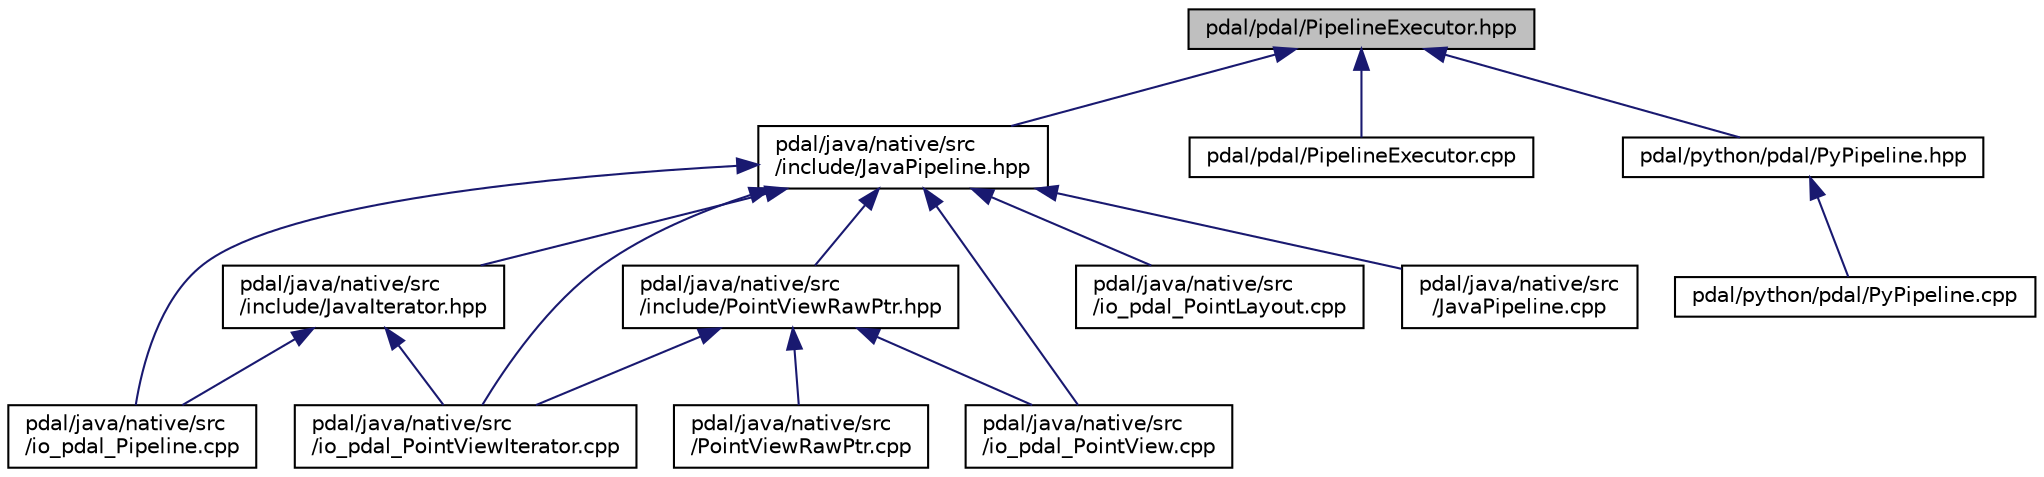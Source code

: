 digraph "pdal/pdal/PipelineExecutor.hpp"
{
  edge [fontname="Helvetica",fontsize="10",labelfontname="Helvetica",labelfontsize="10"];
  node [fontname="Helvetica",fontsize="10",shape=record];
  Node1 [label="pdal/pdal/PipelineExecutor.hpp",height=0.2,width=0.4,color="black", fillcolor="grey75", style="filled", fontcolor="black"];
  Node1 -> Node2 [dir="back",color="midnightblue",fontsize="10",style="solid",fontname="Helvetica"];
  Node2 [label="pdal/java/native/src\l/include/JavaPipeline.hpp",height=0.2,width=0.4,color="black", fillcolor="white", style="filled",URL="$JavaPipeline_8hpp.html"];
  Node2 -> Node3 [dir="back",color="midnightblue",fontsize="10",style="solid",fontname="Helvetica"];
  Node3 [label="pdal/java/native/src\l/include/JavaIterator.hpp",height=0.2,width=0.4,color="black", fillcolor="white", style="filled",URL="$JavaIterator_8hpp.html"];
  Node3 -> Node4 [dir="back",color="midnightblue",fontsize="10",style="solid",fontname="Helvetica"];
  Node4 [label="pdal/java/native/src\l/io_pdal_Pipeline.cpp",height=0.2,width=0.4,color="black", fillcolor="white", style="filled",URL="$io__pdal__Pipeline_8cpp.html"];
  Node3 -> Node5 [dir="back",color="midnightblue",fontsize="10",style="solid",fontname="Helvetica"];
  Node5 [label="pdal/java/native/src\l/io_pdal_PointViewIterator.cpp",height=0.2,width=0.4,color="black", fillcolor="white", style="filled",URL="$io__pdal__PointViewIterator_8cpp.html"];
  Node2 -> Node6 [dir="back",color="midnightblue",fontsize="10",style="solid",fontname="Helvetica"];
  Node6 [label="pdal/java/native/src\l/include/PointViewRawPtr.hpp",height=0.2,width=0.4,color="black", fillcolor="white", style="filled",URL="$PointViewRawPtr_8hpp.html"];
  Node6 -> Node7 [dir="back",color="midnightblue",fontsize="10",style="solid",fontname="Helvetica"];
  Node7 [label="pdal/java/native/src\l/io_pdal_PointView.cpp",height=0.2,width=0.4,color="black", fillcolor="white", style="filled",URL="$io__pdal__PointView_8cpp.html"];
  Node6 -> Node5 [dir="back",color="midnightblue",fontsize="10",style="solid",fontname="Helvetica"];
  Node6 -> Node8 [dir="back",color="midnightblue",fontsize="10",style="solid",fontname="Helvetica"];
  Node8 [label="pdal/java/native/src\l/PointViewRawPtr.cpp",height=0.2,width=0.4,color="black", fillcolor="white", style="filled",URL="$PointViewRawPtr_8cpp.html"];
  Node2 -> Node4 [dir="back",color="midnightblue",fontsize="10",style="solid",fontname="Helvetica"];
  Node2 -> Node9 [dir="back",color="midnightblue",fontsize="10",style="solid",fontname="Helvetica"];
  Node9 [label="pdal/java/native/src\l/io_pdal_PointLayout.cpp",height=0.2,width=0.4,color="black", fillcolor="white", style="filled",URL="$io__pdal__PointLayout_8cpp.html"];
  Node2 -> Node7 [dir="back",color="midnightblue",fontsize="10",style="solid",fontname="Helvetica"];
  Node2 -> Node5 [dir="back",color="midnightblue",fontsize="10",style="solid",fontname="Helvetica"];
  Node2 -> Node10 [dir="back",color="midnightblue",fontsize="10",style="solid",fontname="Helvetica"];
  Node10 [label="pdal/java/native/src\l/JavaPipeline.cpp",height=0.2,width=0.4,color="black", fillcolor="white", style="filled",URL="$JavaPipeline_8cpp.html"];
  Node1 -> Node11 [dir="back",color="midnightblue",fontsize="10",style="solid",fontname="Helvetica"];
  Node11 [label="pdal/pdal/PipelineExecutor.cpp",height=0.2,width=0.4,color="black", fillcolor="white", style="filled",URL="$PipelineExecutor_8cpp.html"];
  Node1 -> Node12 [dir="back",color="midnightblue",fontsize="10",style="solid",fontname="Helvetica"];
  Node12 [label="pdal/python/pdal/PyPipeline.hpp",height=0.2,width=0.4,color="black", fillcolor="white", style="filled",URL="$PyPipeline_8hpp.html"];
  Node12 -> Node13 [dir="back",color="midnightblue",fontsize="10",style="solid",fontname="Helvetica"];
  Node13 [label="pdal/python/pdal/PyPipeline.cpp",height=0.2,width=0.4,color="black", fillcolor="white", style="filled",URL="$PyPipeline_8cpp.html"];
}
